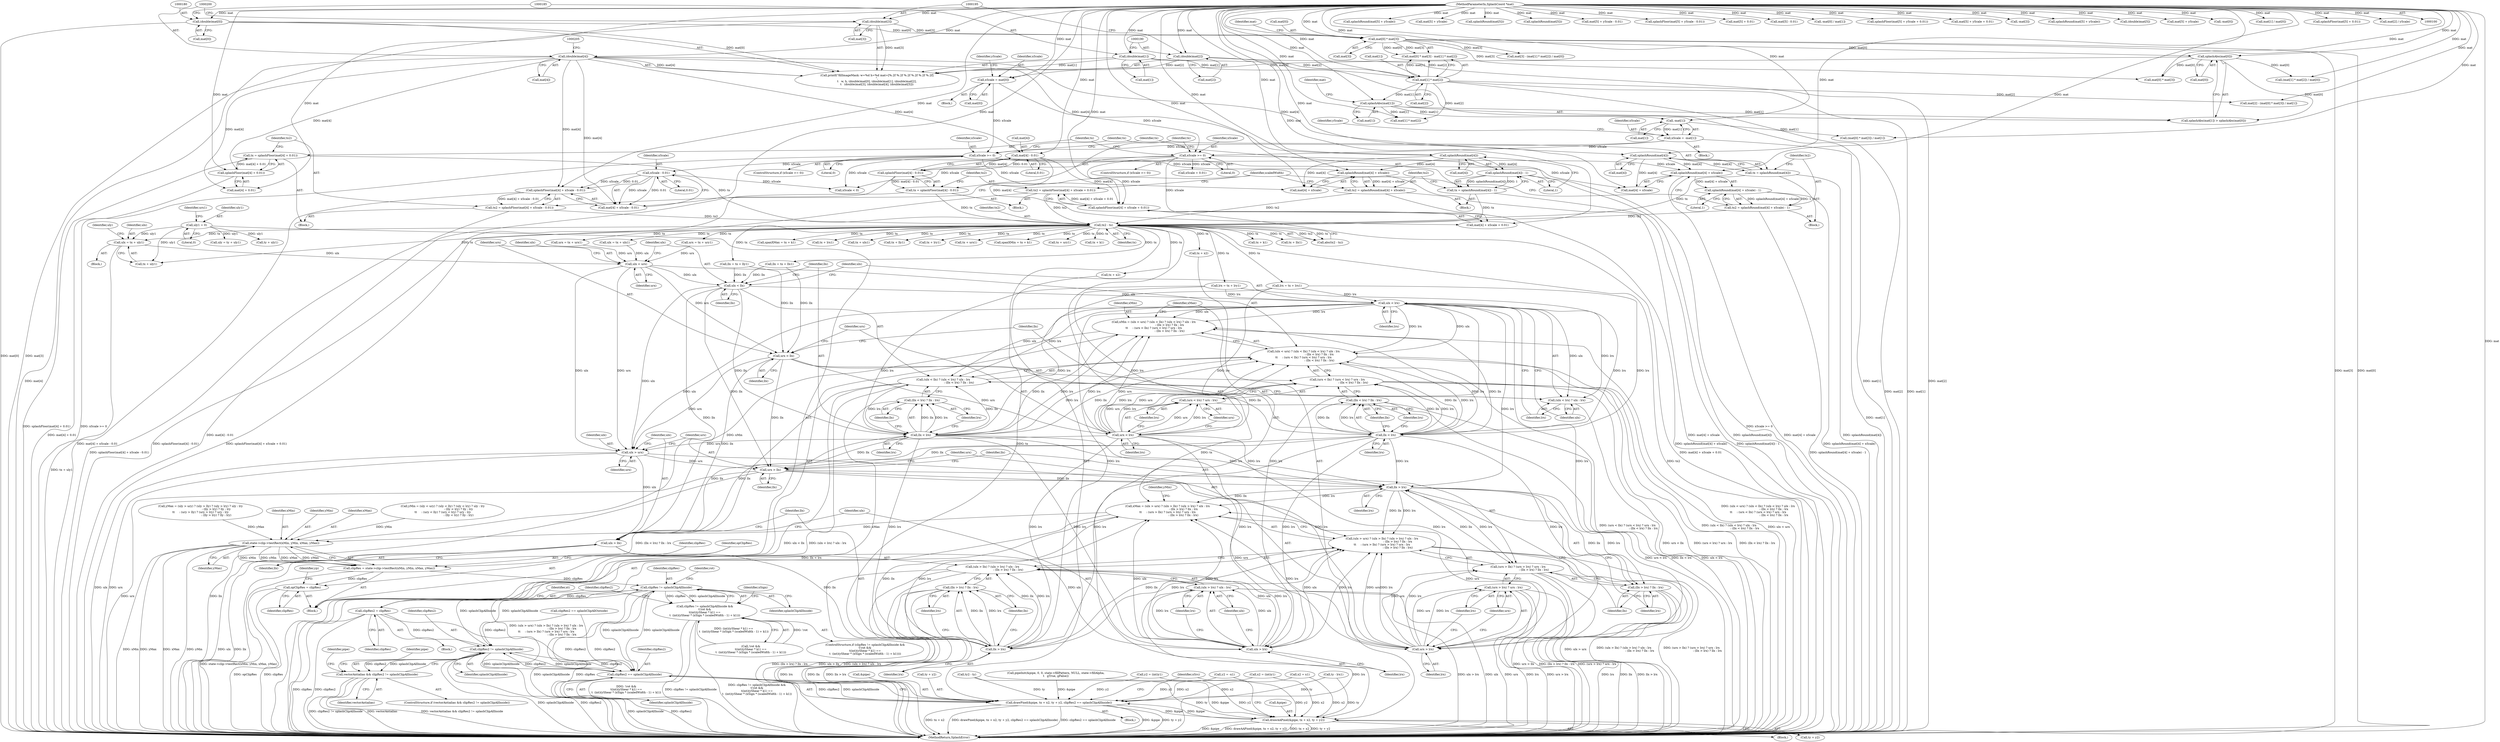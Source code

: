 digraph "0_poppler_9cf2325fb22f812b31858e519411f57747d39bd8_1@integer" {
"1000626" [label="(Call,ulx = tx + uly1)"];
"1000427" [label="(Call,tx2 - tx)"];
"1000393" [label="(Call,tx2 = splashFloor(mat[4] + xScale + 0.01))"];
"1000395" [label="(Call,splashFloor(mat[4] + xScale + 0.01))"];
"1000388" [label="(Call,mat[4] - 0.01)"];
"1000199" [label="(Call,(double)mat[4])"];
"1000105" [label="(MethodParameterIn,SplashCoord *mat)"];
"1000381" [label="(Call,xScale >= 0)"];
"1000298" [label="(Call,xScale = mat[0])"];
"1000248" [label="(Call,splashAbs(mat[0]))"];
"1000223" [label="(Call,mat[0] * mat[3])"];
"1000179" [label="(Call,(double)mat[0])"];
"1000194" [label="(Call,(double)mat[3])"];
"1000255" [label="(Call,xScale = -mat[1])"];
"1000257" [label="(Call,-mat[1])"];
"1000244" [label="(Call,splashAbs(mat[1]))"];
"1000230" [label="(Call,mat[1] * mat[2])"];
"1000184" [label="(Call,(double)mat[1])"];
"1000189" [label="(Call,(double)mat[2])"];
"1000350" [label="(Call,tx2 = splashRound(mat[4] + xScale) - 1)"];
"1000352" [label="(Call,splashRound(mat[4] + xScale) - 1)"];
"1000353" [label="(Call,splashRound(mat[4] + xScale))"];
"1000346" [label="(Call,splashRound(mat[4]))"];
"1000340" [label="(Call,xScale >= 0)"];
"1000413" [label="(Call,tx2 = splashFloor(mat[4] + xScale - 0.01))"];
"1000415" [label="(Call,splashFloor(mat[4] + xScale - 0.01))"];
"1000420" [label="(Call,xScale - 0.01)"];
"1000370" [label="(Call,tx2 = splashRound(mat[4] + xScale))"];
"1000372" [label="(Call,splashRound(mat[4] + xScale))"];
"1000365" [label="(Call,splashRound(mat[4]))"];
"1000405" [label="(Call,tx = splashFloor(mat[4] + 0.01))"];
"1000407" [label="(Call,splashFloor(mat[4] + 0.01))"];
"1000385" [label="(Call,tx = splashFloor(mat[4] - 0.01))"];
"1000387" [label="(Call,splashFloor(mat[4] - 0.01))"];
"1000344" [label="(Call,tx = splashRound(mat[4]))"];
"1000362" [label="(Call,tx = splashRound(mat[4]) - 1)"];
"1000364" [label="(Call,splashRound(mat[4]) - 1)"];
"1000554" [label="(Call,uly1 = 0)"];
"1000711" [label="(Call,ulx < urx)"];
"1000715" [label="(Call,ulx < llx)"];
"1000719" [label="(Call,ulx < lrx)"];
"1000708" [label="(Call,xMin = (ulx < urx) ? (ulx < llx) ? (ulx < lrx) ? ulx : lrx\n                                   : (llx < lrx) ? llx : lrx\n\t\t     : (urx < llx) ? (urx < lrx) ? urx : lrx\n                                   : (llx < lrx) ? llx : lrx)"];
"1000862" [label="(Call,state->clip->testRect(xMin, yMin, xMax, yMax))"];
"1000860" [label="(Call,clipRes = state->clip->testRect(xMin, yMin, xMax, yMax))"];
"1000867" [label="(Call,opClipRes = clipRes)"];
"1000994" [label="(Call,clipRes != splashClipAllInside)"];
"1000993" [label="(Call,clipRes != splashClipAllInside &&\n\t!rot &&\n\t(int)(yShear * k1) ==\n\t  (int)(yShear * (xSign * (scaledWidth - 1) + k1)))"];
"1001076" [label="(Call,clipRes2 = clipRes)"];
"1001239" [label="(Call,clipRes2 != splashClipAllInside)"];
"1001237" [label="(Call,vectorAntialias && clipRes2 != splashClipAllInside)"];
"1001263" [label="(Call,clipRes2 == splashClipAllInside)"];
"1001254" [label="(Call,drawPixel(&pipe, tx + x2, ty + y2, clipRes2 == splashClipAllInside))"];
"1001243" [label="(Call,drawAAPixel(&pipe, tx + x2, ty + y2))"];
"1000710" [label="(Call,(ulx < urx) ? (ulx < llx) ? (ulx < lrx) ? ulx : lrx\n                                   : (llx < lrx) ? llx : lrx\n\t\t     : (urx < llx) ? (urx < lrx) ? urx : lrx\n                                   : (llx < lrx) ? llx : lrx)"];
"1000714" [label="(Call,(ulx < llx) ? (ulx < lrx) ? ulx : lrx\n                                   : (llx < lrx) ? llx : lrx)"];
"1000718" [label="(Call,(ulx < lrx) ? ulx : lrx)"];
"1000749" [label="(Call,ulx > urx)"];
"1000753" [label="(Call,ulx > llx)"];
"1000757" [label="(Call,ulx > lrx)"];
"1000746" [label="(Call,xMax = (ulx > urx) ? (ulx > llx) ? (ulx > lrx) ? ulx : lrx\n                                   : (llx > lrx) ? llx : lrx\n\t\t     : (urx > llx) ? (urx > lrx) ? urx : lrx\n                                   : (llx > lrx) ? llx : lrx)"];
"1000748" [label="(Call,(ulx > urx) ? (ulx > llx) ? (ulx > lrx) ? ulx : lrx\n                                   : (llx > lrx) ? llx : lrx\n\t\t     : (urx > llx) ? (urx > lrx) ? urx : lrx\n                                   : (llx > lrx) ? llx : lrx)"];
"1000752" [label="(Call,(ulx > llx) ? (ulx > lrx) ? ulx : lrx\n                                   : (llx > lrx) ? llx : lrx)"];
"1000756" [label="(Call,(ulx > lrx) ? ulx : lrx)"];
"1000763" [label="(Call,llx > lrx)"];
"1000762" [label="(Call,(llx > lrx) ? llx : lrx)"];
"1000769" [label="(Call,urx > llx)"];
"1000773" [label="(Call,urx > lrx)"];
"1000768" [label="(Call,(urx > llx) ? (urx > lrx) ? urx : lrx\n                                   : (llx > lrx) ? llx : lrx)"];
"1000772" [label="(Call,(urx > lrx) ? urx : lrx)"];
"1000779" [label="(Call,llx > lrx)"];
"1000778" [label="(Call,(llx > lrx) ? llx : lrx)"];
"1000725" [label="(Call,llx < lrx)"];
"1000724" [label="(Call,(llx < lrx) ? llx : lrx)"];
"1000731" [label="(Call,urx < llx)"];
"1000735" [label="(Call,urx < lrx)"];
"1000730" [label="(Call,(urx < llx) ? (urx < lrx) ? urx : lrx\n                                   : (llx < lrx) ? llx : lrx)"];
"1000734" [label="(Call,(urx < lrx) ? urx : lrx)"];
"1000741" [label="(Call,llx < lrx)"];
"1000740" [label="(Call,(llx < lrx) ? llx : lrx)"];
"1000714" [label="(Call,(ulx < llx) ? (ulx < lrx) ? ulx : lrx\n                                   : (llx < lrx) ? llx : lrx)"];
"1000385" [label="(Call,tx = splashFloor(mat[4] - 0.01))"];
"1000467" [label="(Call,splashRound(mat[5] + yScale))"];
"1000711" [label="(Call,ulx < urx)"];
"1000717" [label="(Identifier,llx)"];
"1000243" [label="(Call,splashAbs(mat[1]) > splashAbs(mat[0]))"];
"1000784" [label="(Call,yMin = (uly < ury) ? (uly < lly) ? (uly < lry) ? uly : lry\n                                   : (lly < lry) ? lly : lry\n\t\t     : (ury < lly) ? (ury < lry) ? ury : lry\n                                   : (lly < lry) ? lly : lry)"];
"1000862" [label="(Call,state->clip->testRect(xMin, yMin, xMax, yMax))"];
"1000646" [label="(Call,llx = tx + lly1)"];
"1000258" [label="(Call,mat[1])"];
"1001256" [label="(Identifier,pipe)"];
"1000741" [label="(Call,llx < lrx)"];
"1000362" [label="(Call,tx = splashRound(mat[4]) - 1)"];
"1000186" [label="(Call,mat[1])"];
"1000257" [label="(Call,-mat[1])"];
"1000232" [label="(Identifier,mat)"];
"1000866" [label="(Identifier,yMax)"];
"1000422" [label="(Literal,0.01)"];
"1000522" [label="(Call,ty2 - ty)"];
"1000386" [label="(Identifier,tx)"];
"1000381" [label="(Call,xScale >= 0)"];
"1000373" [label="(Call,mat[4] + xScale)"];
"1000380" [label="(ControlStructure,if (xScale >= 0))"];
"1001267" [label="(Identifier,xSrc)"];
"1001144" [label="(Call,x2 = (int)y1)"];
"1001240" [label="(Identifier,clipRes2)"];
"1000729" [label="(Identifier,lrx)"];
"1000688" [label="(Call,llx = tx + llx1)"];
"1000636" [label="(Call,urx = tx + ury1)"];
"1000468" [label="(Call,mat[5] + yScale)"];
"1001025" [label="(Call,tx + k1)"];
"1000747" [label="(Identifier,xMax)"];
"1000346" [label="(Call,splashRound(mat[4]))"];
"1000861" [label="(Identifier,clipRes)"];
"1001069" [label="(Call,clipRes2 == splashClipAllOutside)"];
"1000460" [label="(Call,splashRound(mat[5]))"];
"1000441" [label="(Call,splashRound(mat[5]))"];
"1000404" [label="(Block,)"];
"1000511" [label="(Call,mat[5] + yScale - 0.01)"];
"1000726" [label="(Identifier,llx)"];
"1000724" [label="(Call,(llx < lrx) ? llx : lrx)"];
"1000678" [label="(Call,urx = tx + urx1)"];
"1000344" [label="(Call,tx = splashRound(mat[4]))"];
"1000690" [label="(Call,tx + llx1)"];
"1000732" [label="(Identifier,urx)"];
"1000304" [label="(Identifier,yScale)"];
"1000753" [label="(Call,ulx > llx)"];
"1000867" [label="(Call,opClipRes = clipRes)"];
"1001078" [label="(Identifier,clipRes)"];
"1000780" [label="(Identifier,llx)"];
"1000992" [label="(ControlStructure,if (clipRes != splashClipAllInside &&\n\t!rot &&\n\t(int)(yShear * k1) ==\n\t  (int)(yShear * (xSign * (scaledWidth - 1) + k1))))"];
"1000822" [label="(Call,yMax = (uly > ury) ? (uly > lly) ? (uly > lry) ? uly : lry\n                                   : (lly > lry) ? lly : lry\n\t\t     : (ury > lly) ? (ury > lry) ? ury : lry\n                                   : (lly > lry) ? lly : lry)"];
"1000426" [label="(Call,abs(tx2 - tx))"];
"1000762" [label="(Call,(llx > lrx) ? llx : lrx)"];
"1000179" [label="(Call,(double)mat[0])"];
"1000510" [label="(Call,splashFloor(mat[5] + yScale - 0.01))"];
"1000234" [label="(Call,mat[2])"];
"1000395" [label="(Call,splashFloor(mat[4] + xScale + 0.01))"];
"1000709" [label="(Identifier,xMin)"];
"1000675" [label="(Call,ty + uly1)"];
"1000352" [label="(Call,splashRound(mat[4] + xScale) - 1)"];
"1000227" [label="(Call,mat[3])"];
"1001245" [label="(Identifier,pipe)"];
"1001239" [label="(Call,clipRes2 != splashClipAllInside)"];
"1000772" [label="(Call,(urx > lrx) ? urx : lrx)"];
"1001037" [label="(Call,spanXMax = tx + k1)"];
"1001237" [label="(Call,vectorAntialias && clipRes2 != splashClipAllInside)"];
"1000755" [label="(Identifier,llx)"];
"1000734" [label="(Call,(urx < lrx) ? urx : lrx)"];
"1000503" [label="(Call,mat[5] + 0.01)"];
"1000758" [label="(Identifier,ulx)"];
"1000766" [label="(Identifier,llx)"];
"1000738" [label="(Identifier,urx)"];
"1001246" [label="(Call,tx + x2)"];
"1000700" [label="(Call,tx + lrx1)"];
"1000297" [label="(Block,)"];
"1000256" [label="(Identifier,xScale)"];
"1001243" [label="(Call,drawAAPixel(&pipe, tx + x2, ty + y2))"];
"1000371" [label="(Identifier,tx2)"];
"1000783" [label="(Identifier,lrx)"];
"1000483" [label="(Call,mat[5] - 0.01)"];
"1001020" [label="(Identifier,xSign)"];
"1001265" [label="(Identifier,splashClipAllInside)"];
"1000752" [label="(Call,(ulx > llx) ? (ulx > lrx) ? ulx : lrx\n                                   : (llx > lrx) ? llx : lrx)"];
"1000248" [label="(Call,splashAbs(mat[0]))"];
"1000769" [label="(Call,urx > llx)"];
"1001242" [label="(Block,)"];
"1000414" [label="(Identifier,tx2)"];
"1000760" [label="(Identifier,ulx)"];
"1000189" [label="(Call,(double)mat[2])"];
"1000340" [label="(Call,xScale >= 0)"];
"1000712" [label="(Identifier,ulx)"];
"1000719" [label="(Call,ulx < lrx)"];
"1001080" [label="(Identifier,xt)"];
"1000626" [label="(Call,ulx = tx + uly1)"];
"1000406" [label="(Identifier,tx)"];
"1001244" [label="(Call,&pipe)"];
"1000740" [label="(Call,(llx < lrx) ? llx : lrx)"];
"1000309" [label="(Call,(mat[1] * mat[2]) / mat[0])"];
"1000765" [label="(Identifier,lrx)"];
"1000245" [label="(Call,mat[1])"];
"1001241" [label="(Identifier,splashClipAllInside)"];
"1000341" [label="(Identifier,xScale)"];
"1001076" [label="(Call,clipRes2 = clipRes)"];
"1001155" [label="(Call,x2 = x1)"];
"1001263" [label="(Call,clipRes2 == splashClipAllInside)"];
"1000725" [label="(Call,llx < lrx)"];
"1000407" [label="(Call,splashFloor(mat[4] + 0.01))"];
"1000428" [label="(Identifier,tx2)"];
"1000869" [label="(Identifier,clipRes)"];
"1000244" [label="(Call,splashAbs(mat[1]))"];
"1000400" [label="(Call,xScale + 0.01)"];
"1000863" [label="(Identifier,xMin)"];
"1000383" [label="(Literal,0)"];
"1001236" [label="(ControlStructure,if (vectorAntialias && clipRes2 != splashClipAllInside))"];
"1000365" [label="(Call,splashRound(mat[4]))"];
"1000263" [label="(Call,mat[2] - (mat[0] * mat[3]) / mat[1])"];
"1000288" [label="(Call,-mat[0] / mat[1])"];
"1000343" [label="(Block,)"];
"1000231" [label="(Call,mat[1])"];
"1000361" [label="(Block,)"];
"1000994" [label="(Call,clipRes != splashClipAllInside)"];
"1001279" [label="(MethodReturn,SplashError)"];
"1000558" [label="(Identifier,urx1)"];
"1000731" [label="(Call,urx < llx)"];
"1000748" [label="(Call,(ulx > urx) ? (ulx > llx) ? (ulx > lrx) ? ulx : lrx\n                                   : (llx > lrx) ? llx : lrx\n\t\t     : (urx > llx) ? (urx > lrx) ? urx : lrx\n                                   : (llx > lrx) ? llx : lrx)"];
"1000778" [label="(Call,(llx > lrx) ? llx : lrx)"];
"1000405" [label="(Call,tx = splashFloor(mat[4] + 0.01))"];
"1000670" [label="(Call,tx + ulx1)"];
"1000728" [label="(Identifier,llx)"];
"1000310" [label="(Call,mat[1] * mat[2])"];
"1000351" [label="(Identifier,tx2)"];
"1000785" [label="(Identifier,yMin)"];
"1000648" [label="(Call,tx + lly1)"];
"1000658" [label="(Call,tx + lry1)"];
"1000387" [label="(Call,splashFloor(mat[4] - 0.01))"];
"1000175" [label="(Call,printf(\"fillImageMask: w=%d h=%d mat=[%.2f %.2f %.2f %.2f %.2f %.2f]\n\",\n\t   w, h, (double)mat[0], (double)mat[1], (double)mat[2],\n\t   (double)mat[3], (double)mat[4], (double)mat[5]))"];
"1000370" [label="(Call,tx2 = splashRound(mat[4] + xScale))"];
"1000250" [label="(Identifier,mat)"];
"1000224" [label="(Call,mat[0])"];
"1000721" [label="(Identifier,lrx)"];
"1000779" [label="(Call,llx > lrx)"];
"1000490" [label="(Call,splashFloor(mat[5] + yScale + 0.01))"];
"1000427" [label="(Call,tx2 - tx)"];
"1001257" [label="(Call,tx + x2)"];
"1000491" [label="(Call,mat[5] + yScale + 0.01)"];
"1000345" [label="(Identifier,tx)"];
"1000710" [label="(Call,(ulx < urx) ? (ulx < llx) ? (ulx < lrx) ? ulx : lrx\n                                   : (llx < lrx) ? llx : lrx\n\t\t     : (urx < llx) ? (urx < lrx) ? urx : lrx\n                                   : (llx < lrx) ? llx : lrx)"];
"1000281" [label="(Call,-mat[3])"];
"1000749" [label="(Call,ulx > urx)"];
"1000763" [label="(Call,llx > lrx)"];
"1000730" [label="(Call,(urx < llx) ? (urx < lrx) ? urx : lrx\n                                   : (llx < lrx) ? llx : lrx)"];
"1000771" [label="(Identifier,llx)"];
"1000737" [label="(Identifier,lrx)"];
"1000366" [label="(Call,mat[4])"];
"1000767" [label="(Identifier,lrx)"];
"1000372" [label="(Call,splashRound(mat[4] + xScale))"];
"1000448" [label="(Call,splashRound(mat[5] + yScale))"];
"1000249" [label="(Call,mat[0])"];
"1000222" [label="(Call,mat[0] * mat[3] - mat[1] * mat[2])"];
"1000781" [label="(Identifier,lrx)"];
"1000777" [label="(Identifier,lrx)"];
"1000761" [label="(Identifier,lrx)"];
"1000204" [label="(Call,(double)mat[5])"];
"1000529" [label="(Call,xScale < 0)"];
"1000733" [label="(Identifier,llx)"];
"1000305" [label="(Call,mat[3] - (mat[1] * mat[2]) / mat[0])"];
"1000742" [label="(Identifier,llx)"];
"1000359" [label="(Literal,1)"];
"1000995" [label="(Identifier,clipRes)"];
"1000449" [label="(Call,mat[5] + yScale)"];
"1000722" [label="(Identifier,ulx)"];
"1000289" [label="(Call,-mat[0])"];
"1001254" [label="(Call,drawPixel(&pipe, tx + x2, ty + y2, clipRes2 == splashClipAllInside))"];
"1000354" [label="(Call,mat[4] + xScale)"];
"1001075" [label="(Block,)"];
"1000393" [label="(Call,tx2 = splashFloor(mat[4] + xScale + 0.01))"];
"1000656" [label="(Call,lrx = tx + lry1)"];
"1000230" [label="(Call,mat[1] * mat[2])"];
"1000299" [label="(Identifier,xScale)"];
"1000300" [label="(Call,mat[0])"];
"1001253" [label="(Block,)"];
"1000744" [label="(Identifier,llx)"];
"1000860" [label="(Call,clipRes = state->clip->testRect(xMin, yMin, xMax, yMax))"];
"1000554" [label="(Call,uly1 = 0)"];
"1000107" [label="(Block,)"];
"1000996" [label="(Identifier,splashClipAllInside)"];
"1001249" [label="(Call,ty + y2)"];
"1001264" [label="(Identifier,clipRes2)"];
"1000421" [label="(Identifier,xScale)"];
"1000776" [label="(Identifier,urx)"];
"1001238" [label="(Identifier,vectorAntialias)"];
"1000999" [label="(Identifier,rot)"];
"1000864" [label="(Identifier,yMin)"];
"1000713" [label="(Identifier,urx)"];
"1000347" [label="(Call,mat[4])"];
"1000329" [label="(Call,mat[1] / mat[0])"];
"1001077" [label="(Identifier,clipRes2)"];
"1000993" [label="(Call,clipRes != splashClipAllInside &&\n\t!rot &&\n\t(int)(yShear * k1) ==\n\t  (int)(yShear * (xSign * (scaledWidth - 1) + k1)))"];
"1000757" [label="(Call,ulx > lrx)"];
"1000268" [label="(Call,mat[0] * mat[3])"];
"1001260" [label="(Call,ty + y2)"];
"1000408" [label="(Call,mat[4] + 0.01)"];
"1000715" [label="(Call,ulx < llx)"];
"1000420" [label="(Call,xScale - 0.01)"];
"1000768" [label="(Call,(urx > llx) ? (urx > lrx) ? urx : lrx\n                                   : (llx > lrx) ? llx : lrx)"];
"1000745" [label="(Identifier,lrx)"];
"1000105" [label="(MethodParameterIn,SplashCoord *mat)"];
"1000997" [label="(Call,!rot &&\n\t(int)(yShear * k1) ==\n\t  (int)(yShear * (xSign * (scaledWidth - 1) + k1)))"];
"1000394" [label="(Identifier,tx2)"];
"1000708" [label="(Call,xMin = (ulx < urx) ? (ulx < llx) ? (ulx < lrx) ? ulx : lrx\n                                   : (llx < lrx) ? llx : lrx\n\t\t     : (urx < llx) ? (urx < lrx) ? urx : lrx\n                                   : (llx < lrx) ? llx : lrx)"];
"1000663" [label="(Call,ty - lrx1)"];
"1000774" [label="(Identifier,urx)"];
"1000262" [label="(Identifier,yScale)"];
"1000389" [label="(Call,mat[4])"];
"1000865" [label="(Identifier,xMax)"];
"1000384" [label="(Block,)"];
"1000680" [label="(Call,tx + urx1)"];
"1000342" [label="(Literal,0)"];
"1000392" [label="(Literal,0.01)"];
"1000756" [label="(Call,(ulx > lrx) ? ulx : lrx)"];
"1000364" [label="(Call,splashRound(mat[4]) - 1)"];
"1000254" [label="(Block,)"];
"1000369" [label="(Literal,1)"];
"1000759" [label="(Identifier,lrx)"];
"1000388" [label="(Call,mat[4] - 0.01)"];
"1000382" [label="(Identifier,xScale)"];
"1000413" [label="(Call,tx2 = splashFloor(mat[4] + xScale - 0.01))"];
"1000196" [label="(Call,mat[3])"];
"1000750" [label="(Identifier,ulx)"];
"1000739" [label="(Identifier,lrx)"];
"1000267" [label="(Call,(mat[0] * mat[3]) / mat[1])"];
"1000718" [label="(Call,(ulx < lrx) ? ulx : lrx)"];
"1001255" [label="(Call,&pipe)"];
"1000191" [label="(Call,mat[2])"];
"1000424" [label="(Identifier,scaledWidth)"];
"1000555" [label="(Identifier,uly1)"];
"1000223" [label="(Call,mat[0] * mat[3])"];
"1000627" [label="(Identifier,ulx)"];
"1000194" [label="(Call,(double)mat[3])"];
"1000416" [label="(Call,mat[4] + xScale - 0.01)"];
"1000628" [label="(Call,tx + uly1)"];
"1000868" [label="(Identifier,opClipRes)"];
"1000727" [label="(Identifier,lrx)"];
"1000775" [label="(Identifier,lrx)"];
"1000502" [label="(Call,splashFloor(mat[5] + 0.01))"];
"1000698" [label="(Call,lrx = tx + lrx1)"];
"1000871" [label="(Identifier,yp)"];
"1000184" [label="(Call,(double)mat[1])"];
"1000353" [label="(Call,splashRound(mat[4] + xScale))"];
"1001158" [label="(Call,y2 = (int)y1)"];
"1000751" [label="(Identifier,urx)"];
"1000716" [label="(Identifier,ulx)"];
"1000735" [label="(Call,urx < lrx)"];
"1000754" [label="(Identifier,ulx)"];
"1000743" [label="(Identifier,lrx)"];
"1000298" [label="(Call,xScale = mat[0])"];
"1001023" [label="(Call,spanXMin = tx + k1)"];
"1000396" [label="(Call,mat[4] + xScale + 0.01)"];
"1000638" [label="(Call,tx + ury1)"];
"1000632" [label="(Identifier,uly)"];
"1001039" [label="(Call,tx + k1)"];
"1000556" [label="(Literal,0)"];
"1000764" [label="(Identifier,llx)"];
"1000782" [label="(Identifier,llx)"];
"1000255" [label="(Call,xScale = -mat[1])"];
"1000429" [label="(Identifier,tx)"];
"1000322" [label="(Call,mat[2] / yScale)"];
"1000723" [label="(Identifier,lrx)"];
"1000350" [label="(Call,tx2 = splashRound(mat[4] + xScale) - 1)"];
"1000201" [label="(Call,mat[4])"];
"1000625" [label="(Block,)"];
"1000746" [label="(Call,xMax = (ulx > urx) ? (ulx > llx) ? (ulx > lrx) ? ulx : lrx\n                                   : (llx > lrx) ? llx : lrx\n\t\t     : (urx > llx) ? (urx > lrx) ? urx : lrx\n                                   : (llx > lrx) ? llx : lrx)"];
"1000673" [label="(Call,uly = ty + uly1)"];
"1000339" [label="(ControlStructure,if (xScale >= 0))"];
"1000668" [label="(Call,ulx = tx + ulx1)"];
"1000415" [label="(Call,splashFloor(mat[4] + xScale - 0.01))"];
"1000736" [label="(Identifier,urx)"];
"1001149" [label="(Call,y2 = -x1)"];
"1000199" [label="(Call,(double)mat[4])"];
"1000363" [label="(Identifier,tx)"];
"1000770" [label="(Identifier,urx)"];
"1000899" [label="(Call,pipeInit(&pipe, 0, 0, state->fillPattern, NULL, state->fillAlpha,\n\t   gTrue, gFalse))"];
"1000773" [label="(Call,urx > lrx)"];
"1000181" [label="(Call,mat[0])"];
"1000720" [label="(Identifier,ulx)"];
"1000626" -> "1000625"  [label="AST: "];
"1000626" -> "1000628"  [label="CFG: "];
"1000627" -> "1000626"  [label="AST: "];
"1000628" -> "1000626"  [label="AST: "];
"1000632" -> "1000626"  [label="CFG: "];
"1000626" -> "1001279"  [label="DDG: tx + uly1"];
"1000427" -> "1000626"  [label="DDG: tx"];
"1000554" -> "1000626"  [label="DDG: uly1"];
"1000626" -> "1000711"  [label="DDG: ulx"];
"1000427" -> "1000426"  [label="AST: "];
"1000427" -> "1000429"  [label="CFG: "];
"1000428" -> "1000427"  [label="AST: "];
"1000429" -> "1000427"  [label="AST: "];
"1000426" -> "1000427"  [label="CFG: "];
"1000427" -> "1001279"  [label="DDG: tx2"];
"1000427" -> "1000426"  [label="DDG: tx2"];
"1000427" -> "1000426"  [label="DDG: tx"];
"1000393" -> "1000427"  [label="DDG: tx2"];
"1000350" -> "1000427"  [label="DDG: tx2"];
"1000413" -> "1000427"  [label="DDG: tx2"];
"1000370" -> "1000427"  [label="DDG: tx2"];
"1000405" -> "1000427"  [label="DDG: tx"];
"1000385" -> "1000427"  [label="DDG: tx"];
"1000344" -> "1000427"  [label="DDG: tx"];
"1000362" -> "1000427"  [label="DDG: tx"];
"1000427" -> "1000628"  [label="DDG: tx"];
"1000427" -> "1000636"  [label="DDG: tx"];
"1000427" -> "1000638"  [label="DDG: tx"];
"1000427" -> "1000646"  [label="DDG: tx"];
"1000427" -> "1000648"  [label="DDG: tx"];
"1000427" -> "1000656"  [label="DDG: tx"];
"1000427" -> "1000658"  [label="DDG: tx"];
"1000427" -> "1000668"  [label="DDG: tx"];
"1000427" -> "1000670"  [label="DDG: tx"];
"1000427" -> "1000678"  [label="DDG: tx"];
"1000427" -> "1000680"  [label="DDG: tx"];
"1000427" -> "1000688"  [label="DDG: tx"];
"1000427" -> "1000690"  [label="DDG: tx"];
"1000427" -> "1000698"  [label="DDG: tx"];
"1000427" -> "1000700"  [label="DDG: tx"];
"1000427" -> "1001023"  [label="DDG: tx"];
"1000427" -> "1001025"  [label="DDG: tx"];
"1000427" -> "1001037"  [label="DDG: tx"];
"1000427" -> "1001039"  [label="DDG: tx"];
"1000427" -> "1001243"  [label="DDG: tx"];
"1000427" -> "1001246"  [label="DDG: tx"];
"1000427" -> "1001254"  [label="DDG: tx"];
"1000427" -> "1001257"  [label="DDG: tx"];
"1000393" -> "1000384"  [label="AST: "];
"1000393" -> "1000395"  [label="CFG: "];
"1000394" -> "1000393"  [label="AST: "];
"1000395" -> "1000393"  [label="AST: "];
"1000424" -> "1000393"  [label="CFG: "];
"1000393" -> "1001279"  [label="DDG: splashFloor(mat[4] + xScale + 0.01)"];
"1000395" -> "1000393"  [label="DDG: mat[4] + xScale + 0.01"];
"1000395" -> "1000396"  [label="CFG: "];
"1000396" -> "1000395"  [label="AST: "];
"1000395" -> "1001279"  [label="DDG: mat[4] + xScale + 0.01"];
"1000388" -> "1000395"  [label="DDG: mat[4]"];
"1000105" -> "1000395"  [label="DDG: mat"];
"1000381" -> "1000395"  [label="DDG: xScale"];
"1000388" -> "1000387"  [label="AST: "];
"1000388" -> "1000392"  [label="CFG: "];
"1000389" -> "1000388"  [label="AST: "];
"1000392" -> "1000388"  [label="AST: "];
"1000387" -> "1000388"  [label="CFG: "];
"1000388" -> "1000387"  [label="DDG: mat[4]"];
"1000388" -> "1000387"  [label="DDG: 0.01"];
"1000199" -> "1000388"  [label="DDG: mat[4]"];
"1000105" -> "1000388"  [label="DDG: mat"];
"1000388" -> "1000396"  [label="DDG: mat[4]"];
"1000199" -> "1000175"  [label="AST: "];
"1000199" -> "1000201"  [label="CFG: "];
"1000200" -> "1000199"  [label="AST: "];
"1000201" -> "1000199"  [label="AST: "];
"1000205" -> "1000199"  [label="CFG: "];
"1000199" -> "1001279"  [label="DDG: mat[4]"];
"1000199" -> "1000175"  [label="DDG: mat[4]"];
"1000105" -> "1000199"  [label="DDG: mat"];
"1000199" -> "1000346"  [label="DDG: mat[4]"];
"1000199" -> "1000365"  [label="DDG: mat[4]"];
"1000199" -> "1000407"  [label="DDG: mat[4]"];
"1000199" -> "1000408"  [label="DDG: mat[4]"];
"1000199" -> "1000415"  [label="DDG: mat[4]"];
"1000199" -> "1000416"  [label="DDG: mat[4]"];
"1000105" -> "1000100"  [label="AST: "];
"1000105" -> "1001279"  [label="DDG: mat"];
"1000105" -> "1000179"  [label="DDG: mat"];
"1000105" -> "1000184"  [label="DDG: mat"];
"1000105" -> "1000189"  [label="DDG: mat"];
"1000105" -> "1000194"  [label="DDG: mat"];
"1000105" -> "1000204"  [label="DDG: mat"];
"1000105" -> "1000223"  [label="DDG: mat"];
"1000105" -> "1000230"  [label="DDG: mat"];
"1000105" -> "1000244"  [label="DDG: mat"];
"1000105" -> "1000248"  [label="DDG: mat"];
"1000105" -> "1000257"  [label="DDG: mat"];
"1000105" -> "1000263"  [label="DDG: mat"];
"1000105" -> "1000268"  [label="DDG: mat"];
"1000105" -> "1000267"  [label="DDG: mat"];
"1000105" -> "1000281"  [label="DDG: mat"];
"1000105" -> "1000289"  [label="DDG: mat"];
"1000105" -> "1000288"  [label="DDG: mat"];
"1000105" -> "1000298"  [label="DDG: mat"];
"1000105" -> "1000305"  [label="DDG: mat"];
"1000105" -> "1000310"  [label="DDG: mat"];
"1000105" -> "1000309"  [label="DDG: mat"];
"1000105" -> "1000322"  [label="DDG: mat"];
"1000105" -> "1000329"  [label="DDG: mat"];
"1000105" -> "1000346"  [label="DDG: mat"];
"1000105" -> "1000353"  [label="DDG: mat"];
"1000105" -> "1000354"  [label="DDG: mat"];
"1000105" -> "1000365"  [label="DDG: mat"];
"1000105" -> "1000372"  [label="DDG: mat"];
"1000105" -> "1000373"  [label="DDG: mat"];
"1000105" -> "1000396"  [label="DDG: mat"];
"1000105" -> "1000407"  [label="DDG: mat"];
"1000105" -> "1000408"  [label="DDG: mat"];
"1000105" -> "1000415"  [label="DDG: mat"];
"1000105" -> "1000416"  [label="DDG: mat"];
"1000105" -> "1000441"  [label="DDG: mat"];
"1000105" -> "1000448"  [label="DDG: mat"];
"1000105" -> "1000449"  [label="DDG: mat"];
"1000105" -> "1000460"  [label="DDG: mat"];
"1000105" -> "1000467"  [label="DDG: mat"];
"1000105" -> "1000468"  [label="DDG: mat"];
"1000105" -> "1000483"  [label="DDG: mat"];
"1000105" -> "1000490"  [label="DDG: mat"];
"1000105" -> "1000491"  [label="DDG: mat"];
"1000105" -> "1000502"  [label="DDG: mat"];
"1000105" -> "1000503"  [label="DDG: mat"];
"1000105" -> "1000510"  [label="DDG: mat"];
"1000105" -> "1000511"  [label="DDG: mat"];
"1000381" -> "1000380"  [label="AST: "];
"1000381" -> "1000383"  [label="CFG: "];
"1000382" -> "1000381"  [label="AST: "];
"1000383" -> "1000381"  [label="AST: "];
"1000386" -> "1000381"  [label="CFG: "];
"1000406" -> "1000381"  [label="CFG: "];
"1000381" -> "1001279"  [label="DDG: xScale >= 0"];
"1000298" -> "1000381"  [label="DDG: xScale"];
"1000255" -> "1000381"  [label="DDG: xScale"];
"1000381" -> "1000396"  [label="DDG: xScale"];
"1000381" -> "1000400"  [label="DDG: xScale"];
"1000381" -> "1000420"  [label="DDG: xScale"];
"1000381" -> "1000529"  [label="DDG: xScale"];
"1000298" -> "1000297"  [label="AST: "];
"1000298" -> "1000300"  [label="CFG: "];
"1000299" -> "1000298"  [label="AST: "];
"1000300" -> "1000298"  [label="AST: "];
"1000304" -> "1000298"  [label="CFG: "];
"1000248" -> "1000298"  [label="DDG: mat[0]"];
"1000298" -> "1000340"  [label="DDG: xScale"];
"1000248" -> "1000243"  [label="AST: "];
"1000248" -> "1000249"  [label="CFG: "];
"1000249" -> "1000248"  [label="AST: "];
"1000243" -> "1000248"  [label="CFG: "];
"1000248" -> "1000243"  [label="DDG: mat[0]"];
"1000223" -> "1000248"  [label="DDG: mat[0]"];
"1000248" -> "1000268"  [label="DDG: mat[0]"];
"1000248" -> "1000309"  [label="DDG: mat[0]"];
"1000223" -> "1000222"  [label="AST: "];
"1000223" -> "1000227"  [label="CFG: "];
"1000224" -> "1000223"  [label="AST: "];
"1000227" -> "1000223"  [label="AST: "];
"1000232" -> "1000223"  [label="CFG: "];
"1000223" -> "1001279"  [label="DDG: mat[3]"];
"1000223" -> "1001279"  [label="DDG: mat[0]"];
"1000223" -> "1000222"  [label="DDG: mat[0]"];
"1000223" -> "1000222"  [label="DDG: mat[3]"];
"1000179" -> "1000223"  [label="DDG: mat[0]"];
"1000194" -> "1000223"  [label="DDG: mat[3]"];
"1000223" -> "1000268"  [label="DDG: mat[3]"];
"1000223" -> "1000305"  [label="DDG: mat[3]"];
"1000179" -> "1000175"  [label="AST: "];
"1000179" -> "1000181"  [label="CFG: "];
"1000180" -> "1000179"  [label="AST: "];
"1000181" -> "1000179"  [label="AST: "];
"1000185" -> "1000179"  [label="CFG: "];
"1000179" -> "1001279"  [label="DDG: mat[0]"];
"1000179" -> "1000175"  [label="DDG: mat[0]"];
"1000194" -> "1000175"  [label="AST: "];
"1000194" -> "1000196"  [label="CFG: "];
"1000195" -> "1000194"  [label="AST: "];
"1000196" -> "1000194"  [label="AST: "];
"1000200" -> "1000194"  [label="CFG: "];
"1000194" -> "1001279"  [label="DDG: mat[3]"];
"1000194" -> "1000175"  [label="DDG: mat[3]"];
"1000255" -> "1000254"  [label="AST: "];
"1000255" -> "1000257"  [label="CFG: "];
"1000256" -> "1000255"  [label="AST: "];
"1000257" -> "1000255"  [label="AST: "];
"1000262" -> "1000255"  [label="CFG: "];
"1000255" -> "1001279"  [label="DDG: -mat[1]"];
"1000257" -> "1000255"  [label="DDG: mat[1]"];
"1000255" -> "1000340"  [label="DDG: xScale"];
"1000257" -> "1000258"  [label="CFG: "];
"1000258" -> "1000257"  [label="AST: "];
"1000244" -> "1000257"  [label="DDG: mat[1]"];
"1000257" -> "1000267"  [label="DDG: mat[1]"];
"1000244" -> "1000243"  [label="AST: "];
"1000244" -> "1000245"  [label="CFG: "];
"1000245" -> "1000244"  [label="AST: "];
"1000250" -> "1000244"  [label="CFG: "];
"1000244" -> "1000243"  [label="DDG: mat[1]"];
"1000230" -> "1000244"  [label="DDG: mat[1]"];
"1000244" -> "1000310"  [label="DDG: mat[1]"];
"1000230" -> "1000222"  [label="AST: "];
"1000230" -> "1000234"  [label="CFG: "];
"1000231" -> "1000230"  [label="AST: "];
"1000234" -> "1000230"  [label="AST: "];
"1000222" -> "1000230"  [label="CFG: "];
"1000230" -> "1001279"  [label="DDG: mat[1]"];
"1000230" -> "1001279"  [label="DDG: mat[2]"];
"1000230" -> "1000222"  [label="DDG: mat[1]"];
"1000230" -> "1000222"  [label="DDG: mat[2]"];
"1000184" -> "1000230"  [label="DDG: mat[1]"];
"1000189" -> "1000230"  [label="DDG: mat[2]"];
"1000230" -> "1000263"  [label="DDG: mat[2]"];
"1000230" -> "1000310"  [label="DDG: mat[2]"];
"1000184" -> "1000175"  [label="AST: "];
"1000184" -> "1000186"  [label="CFG: "];
"1000185" -> "1000184"  [label="AST: "];
"1000186" -> "1000184"  [label="AST: "];
"1000190" -> "1000184"  [label="CFG: "];
"1000184" -> "1001279"  [label="DDG: mat[1]"];
"1000184" -> "1000175"  [label="DDG: mat[1]"];
"1000189" -> "1000175"  [label="AST: "];
"1000189" -> "1000191"  [label="CFG: "];
"1000190" -> "1000189"  [label="AST: "];
"1000191" -> "1000189"  [label="AST: "];
"1000195" -> "1000189"  [label="CFG: "];
"1000189" -> "1001279"  [label="DDG: mat[2]"];
"1000189" -> "1000175"  [label="DDG: mat[2]"];
"1000350" -> "1000343"  [label="AST: "];
"1000350" -> "1000352"  [label="CFG: "];
"1000351" -> "1000350"  [label="AST: "];
"1000352" -> "1000350"  [label="AST: "];
"1000424" -> "1000350"  [label="CFG: "];
"1000350" -> "1001279"  [label="DDG: splashRound(mat[4] + xScale) - 1"];
"1000352" -> "1000350"  [label="DDG: splashRound(mat[4] + xScale)"];
"1000352" -> "1000350"  [label="DDG: 1"];
"1000352" -> "1000359"  [label="CFG: "];
"1000353" -> "1000352"  [label="AST: "];
"1000359" -> "1000352"  [label="AST: "];
"1000352" -> "1001279"  [label="DDG: splashRound(mat[4] + xScale)"];
"1000353" -> "1000352"  [label="DDG: mat[4] + xScale"];
"1000353" -> "1000354"  [label="CFG: "];
"1000354" -> "1000353"  [label="AST: "];
"1000359" -> "1000353"  [label="CFG: "];
"1000353" -> "1001279"  [label="DDG: mat[4] + xScale"];
"1000346" -> "1000353"  [label="DDG: mat[4]"];
"1000340" -> "1000353"  [label="DDG: xScale"];
"1000346" -> "1000344"  [label="AST: "];
"1000346" -> "1000347"  [label="CFG: "];
"1000347" -> "1000346"  [label="AST: "];
"1000344" -> "1000346"  [label="CFG: "];
"1000346" -> "1000344"  [label="DDG: mat[4]"];
"1000346" -> "1000354"  [label="DDG: mat[4]"];
"1000340" -> "1000339"  [label="AST: "];
"1000340" -> "1000342"  [label="CFG: "];
"1000341" -> "1000340"  [label="AST: "];
"1000342" -> "1000340"  [label="AST: "];
"1000345" -> "1000340"  [label="CFG: "];
"1000363" -> "1000340"  [label="CFG: "];
"1000340" -> "1001279"  [label="DDG: xScale >= 0"];
"1000340" -> "1000354"  [label="DDG: xScale"];
"1000340" -> "1000372"  [label="DDG: xScale"];
"1000340" -> "1000373"  [label="DDG: xScale"];
"1000340" -> "1000529"  [label="DDG: xScale"];
"1000413" -> "1000404"  [label="AST: "];
"1000413" -> "1000415"  [label="CFG: "];
"1000414" -> "1000413"  [label="AST: "];
"1000415" -> "1000413"  [label="AST: "];
"1000424" -> "1000413"  [label="CFG: "];
"1000413" -> "1001279"  [label="DDG: splashFloor(mat[4] + xScale - 0.01)"];
"1000415" -> "1000413"  [label="DDG: mat[4] + xScale - 0.01"];
"1000415" -> "1000416"  [label="CFG: "];
"1000416" -> "1000415"  [label="AST: "];
"1000415" -> "1001279"  [label="DDG: mat[4] + xScale - 0.01"];
"1000420" -> "1000415"  [label="DDG: xScale"];
"1000420" -> "1000415"  [label="DDG: 0.01"];
"1000420" -> "1000416"  [label="AST: "];
"1000420" -> "1000422"  [label="CFG: "];
"1000421" -> "1000420"  [label="AST: "];
"1000422" -> "1000420"  [label="AST: "];
"1000416" -> "1000420"  [label="CFG: "];
"1000420" -> "1000416"  [label="DDG: xScale"];
"1000420" -> "1000416"  [label="DDG: 0.01"];
"1000420" -> "1000529"  [label="DDG: xScale"];
"1000370" -> "1000361"  [label="AST: "];
"1000370" -> "1000372"  [label="CFG: "];
"1000371" -> "1000370"  [label="AST: "];
"1000372" -> "1000370"  [label="AST: "];
"1000424" -> "1000370"  [label="CFG: "];
"1000370" -> "1001279"  [label="DDG: splashRound(mat[4] + xScale)"];
"1000372" -> "1000370"  [label="DDG: mat[4] + xScale"];
"1000372" -> "1000373"  [label="CFG: "];
"1000373" -> "1000372"  [label="AST: "];
"1000372" -> "1001279"  [label="DDG: mat[4] + xScale"];
"1000365" -> "1000372"  [label="DDG: mat[4]"];
"1000365" -> "1000364"  [label="AST: "];
"1000365" -> "1000366"  [label="CFG: "];
"1000366" -> "1000365"  [label="AST: "];
"1000369" -> "1000365"  [label="CFG: "];
"1000365" -> "1000364"  [label="DDG: mat[4]"];
"1000365" -> "1000373"  [label="DDG: mat[4]"];
"1000405" -> "1000404"  [label="AST: "];
"1000405" -> "1000407"  [label="CFG: "];
"1000406" -> "1000405"  [label="AST: "];
"1000407" -> "1000405"  [label="AST: "];
"1000414" -> "1000405"  [label="CFG: "];
"1000405" -> "1001279"  [label="DDG: splashFloor(mat[4] + 0.01)"];
"1000407" -> "1000405"  [label="DDG: mat[4] + 0.01"];
"1000407" -> "1000408"  [label="CFG: "];
"1000408" -> "1000407"  [label="AST: "];
"1000407" -> "1001279"  [label="DDG: mat[4] + 0.01"];
"1000385" -> "1000384"  [label="AST: "];
"1000385" -> "1000387"  [label="CFG: "];
"1000386" -> "1000385"  [label="AST: "];
"1000387" -> "1000385"  [label="AST: "];
"1000394" -> "1000385"  [label="CFG: "];
"1000385" -> "1001279"  [label="DDG: splashFloor(mat[4] - 0.01)"];
"1000387" -> "1000385"  [label="DDG: mat[4] - 0.01"];
"1000387" -> "1001279"  [label="DDG: mat[4] - 0.01"];
"1000344" -> "1000343"  [label="AST: "];
"1000345" -> "1000344"  [label="AST: "];
"1000351" -> "1000344"  [label="CFG: "];
"1000344" -> "1001279"  [label="DDG: splashRound(mat[4])"];
"1000362" -> "1000361"  [label="AST: "];
"1000362" -> "1000364"  [label="CFG: "];
"1000363" -> "1000362"  [label="AST: "];
"1000364" -> "1000362"  [label="AST: "];
"1000371" -> "1000362"  [label="CFG: "];
"1000362" -> "1001279"  [label="DDG: splashRound(mat[4]) - 1"];
"1000364" -> "1000362"  [label="DDG: splashRound(mat[4])"];
"1000364" -> "1000362"  [label="DDG: 1"];
"1000364" -> "1000369"  [label="CFG: "];
"1000369" -> "1000364"  [label="AST: "];
"1000364" -> "1001279"  [label="DDG: splashRound(mat[4])"];
"1000554" -> "1000107"  [label="AST: "];
"1000554" -> "1000556"  [label="CFG: "];
"1000555" -> "1000554"  [label="AST: "];
"1000556" -> "1000554"  [label="AST: "];
"1000558" -> "1000554"  [label="CFG: "];
"1000554" -> "1000628"  [label="DDG: uly1"];
"1000554" -> "1000673"  [label="DDG: uly1"];
"1000554" -> "1000675"  [label="DDG: uly1"];
"1000711" -> "1000710"  [label="AST: "];
"1000711" -> "1000713"  [label="CFG: "];
"1000712" -> "1000711"  [label="AST: "];
"1000713" -> "1000711"  [label="AST: "];
"1000716" -> "1000711"  [label="CFG: "];
"1000732" -> "1000711"  [label="CFG: "];
"1000668" -> "1000711"  [label="DDG: ulx"];
"1000678" -> "1000711"  [label="DDG: urx"];
"1000636" -> "1000711"  [label="DDG: urx"];
"1000711" -> "1000715"  [label="DDG: ulx"];
"1000711" -> "1000731"  [label="DDG: urx"];
"1000711" -> "1000749"  [label="DDG: ulx"];
"1000711" -> "1000749"  [label="DDG: urx"];
"1000715" -> "1000714"  [label="AST: "];
"1000715" -> "1000717"  [label="CFG: "];
"1000716" -> "1000715"  [label="AST: "];
"1000717" -> "1000715"  [label="AST: "];
"1000720" -> "1000715"  [label="CFG: "];
"1000726" -> "1000715"  [label="CFG: "];
"1000688" -> "1000715"  [label="DDG: llx"];
"1000646" -> "1000715"  [label="DDG: llx"];
"1000715" -> "1000719"  [label="DDG: ulx"];
"1000715" -> "1000725"  [label="DDG: llx"];
"1000715" -> "1000749"  [label="DDG: ulx"];
"1000715" -> "1000753"  [label="DDG: llx"];
"1000715" -> "1000769"  [label="DDG: llx"];
"1000719" -> "1000718"  [label="AST: "];
"1000719" -> "1000721"  [label="CFG: "];
"1000720" -> "1000719"  [label="AST: "];
"1000721" -> "1000719"  [label="AST: "];
"1000722" -> "1000719"  [label="CFG: "];
"1000723" -> "1000719"  [label="CFG: "];
"1000719" -> "1000708"  [label="DDG: ulx"];
"1000719" -> "1000708"  [label="DDG: lrx"];
"1000719" -> "1000710"  [label="DDG: ulx"];
"1000719" -> "1000710"  [label="DDG: lrx"];
"1000719" -> "1000714"  [label="DDG: ulx"];
"1000719" -> "1000714"  [label="DDG: lrx"];
"1000698" -> "1000719"  [label="DDG: lrx"];
"1000656" -> "1000719"  [label="DDG: lrx"];
"1000719" -> "1000718"  [label="DDG: ulx"];
"1000719" -> "1000718"  [label="DDG: lrx"];
"1000719" -> "1000749"  [label="DDG: ulx"];
"1000719" -> "1000757"  [label="DDG: lrx"];
"1000719" -> "1000763"  [label="DDG: lrx"];
"1000719" -> "1000773"  [label="DDG: lrx"];
"1000719" -> "1000779"  [label="DDG: lrx"];
"1000708" -> "1000107"  [label="AST: "];
"1000708" -> "1000710"  [label="CFG: "];
"1000709" -> "1000708"  [label="AST: "];
"1000710" -> "1000708"  [label="AST: "];
"1000747" -> "1000708"  [label="CFG: "];
"1000708" -> "1001279"  [label="DDG: (ulx < urx) ? (ulx < llx) ? (ulx < lrx) ? ulx : lrx\n                                   : (llx < lrx) ? llx : lrx\n\t\t     : (urx < llx) ? (urx < lrx) ? urx : lrx\n                                   : (llx < lrx) ? llx : lrx"];
"1000725" -> "1000708"  [label="DDG: llx"];
"1000725" -> "1000708"  [label="DDG: lrx"];
"1000735" -> "1000708"  [label="DDG: urx"];
"1000735" -> "1000708"  [label="DDG: lrx"];
"1000741" -> "1000708"  [label="DDG: llx"];
"1000741" -> "1000708"  [label="DDG: lrx"];
"1000708" -> "1000862"  [label="DDG: xMin"];
"1000862" -> "1000860"  [label="AST: "];
"1000862" -> "1000866"  [label="CFG: "];
"1000863" -> "1000862"  [label="AST: "];
"1000864" -> "1000862"  [label="AST: "];
"1000865" -> "1000862"  [label="AST: "];
"1000866" -> "1000862"  [label="AST: "];
"1000860" -> "1000862"  [label="CFG: "];
"1000862" -> "1001279"  [label="DDG: yMax"];
"1000862" -> "1001279"  [label="DDG: xMax"];
"1000862" -> "1001279"  [label="DDG: yMin"];
"1000862" -> "1001279"  [label="DDG: xMin"];
"1000862" -> "1000860"  [label="DDG: xMin"];
"1000862" -> "1000860"  [label="DDG: yMin"];
"1000862" -> "1000860"  [label="DDG: xMax"];
"1000862" -> "1000860"  [label="DDG: yMax"];
"1000784" -> "1000862"  [label="DDG: yMin"];
"1000746" -> "1000862"  [label="DDG: xMax"];
"1000822" -> "1000862"  [label="DDG: yMax"];
"1000860" -> "1000107"  [label="AST: "];
"1000861" -> "1000860"  [label="AST: "];
"1000868" -> "1000860"  [label="CFG: "];
"1000860" -> "1001279"  [label="DDG: state->clip->testRect(xMin, yMin, xMax, yMax)"];
"1000860" -> "1000867"  [label="DDG: clipRes"];
"1000860" -> "1000994"  [label="DDG: clipRes"];
"1000867" -> "1000107"  [label="AST: "];
"1000867" -> "1000869"  [label="CFG: "];
"1000868" -> "1000867"  [label="AST: "];
"1000869" -> "1000867"  [label="AST: "];
"1000871" -> "1000867"  [label="CFG: "];
"1000867" -> "1001279"  [label="DDG: opClipRes"];
"1000867" -> "1001279"  [label="DDG: clipRes"];
"1000994" -> "1000993"  [label="AST: "];
"1000994" -> "1000996"  [label="CFG: "];
"1000995" -> "1000994"  [label="AST: "];
"1000996" -> "1000994"  [label="AST: "];
"1000999" -> "1000994"  [label="CFG: "];
"1000993" -> "1000994"  [label="CFG: "];
"1000994" -> "1001279"  [label="DDG: splashClipAllInside"];
"1000994" -> "1001279"  [label="DDG: clipRes"];
"1000994" -> "1000993"  [label="DDG: clipRes"];
"1000994" -> "1000993"  [label="DDG: splashClipAllInside"];
"1001263" -> "1000994"  [label="DDG: splashClipAllInside"];
"1001239" -> "1000994"  [label="DDG: splashClipAllInside"];
"1000994" -> "1001076"  [label="DDG: clipRes"];
"1000994" -> "1001239"  [label="DDG: splashClipAllInside"];
"1000994" -> "1001263"  [label="DDG: splashClipAllInside"];
"1000993" -> "1000992"  [label="AST: "];
"1000993" -> "1000997"  [label="CFG: "];
"1000997" -> "1000993"  [label="AST: "];
"1001020" -> "1000993"  [label="CFG: "];
"1001077" -> "1000993"  [label="CFG: "];
"1000993" -> "1001279"  [label="DDG: clipRes != splashClipAllInside &&\n\t!rot &&\n\t(int)(yShear * k1) ==\n\t  (int)(yShear * (xSign * (scaledWidth - 1) + k1))"];
"1000993" -> "1001279"  [label="DDG: !rot &&\n\t(int)(yShear * k1) ==\n\t  (int)(yShear * (xSign * (scaledWidth - 1) + k1))"];
"1000993" -> "1001279"  [label="DDG: clipRes != splashClipAllInside"];
"1000997" -> "1000993"  [label="DDG: !rot"];
"1000997" -> "1000993"  [label="DDG: (int)(yShear * k1) ==\n\t  (int)(yShear * (xSign * (scaledWidth - 1) + k1))"];
"1001076" -> "1001075"  [label="AST: "];
"1001076" -> "1001078"  [label="CFG: "];
"1001077" -> "1001076"  [label="AST: "];
"1001078" -> "1001076"  [label="AST: "];
"1001080" -> "1001076"  [label="CFG: "];
"1001076" -> "1001279"  [label="DDG: clipRes"];
"1001076" -> "1001279"  [label="DDG: clipRes2"];
"1001076" -> "1001239"  [label="DDG: clipRes2"];
"1001076" -> "1001263"  [label="DDG: clipRes2"];
"1001239" -> "1001237"  [label="AST: "];
"1001239" -> "1001241"  [label="CFG: "];
"1001240" -> "1001239"  [label="AST: "];
"1001241" -> "1001239"  [label="AST: "];
"1001237" -> "1001239"  [label="CFG: "];
"1001239" -> "1001279"  [label="DDG: splashClipAllInside"];
"1001239" -> "1001279"  [label="DDG: clipRes2"];
"1001239" -> "1001237"  [label="DDG: clipRes2"];
"1001239" -> "1001237"  [label="DDG: splashClipAllInside"];
"1001069" -> "1001239"  [label="DDG: clipRes2"];
"1001263" -> "1001239"  [label="DDG: clipRes2"];
"1001263" -> "1001239"  [label="DDG: splashClipAllInside"];
"1001239" -> "1001263"  [label="DDG: clipRes2"];
"1001239" -> "1001263"  [label="DDG: splashClipAllInside"];
"1001237" -> "1001236"  [label="AST: "];
"1001237" -> "1001238"  [label="CFG: "];
"1001238" -> "1001237"  [label="AST: "];
"1001245" -> "1001237"  [label="CFG: "];
"1001256" -> "1001237"  [label="CFG: "];
"1001237" -> "1001279"  [label="DDG: clipRes2 != splashClipAllInside"];
"1001237" -> "1001279"  [label="DDG: vectorAntialias"];
"1001237" -> "1001279"  [label="DDG: vectorAntialias && clipRes2 != splashClipAllInside"];
"1001263" -> "1001254"  [label="AST: "];
"1001263" -> "1001265"  [label="CFG: "];
"1001264" -> "1001263"  [label="AST: "];
"1001265" -> "1001263"  [label="AST: "];
"1001254" -> "1001263"  [label="CFG: "];
"1001263" -> "1001279"  [label="DDG: splashClipAllInside"];
"1001263" -> "1001279"  [label="DDG: clipRes2"];
"1001263" -> "1001254"  [label="DDG: clipRes2"];
"1001263" -> "1001254"  [label="DDG: splashClipAllInside"];
"1001069" -> "1001263"  [label="DDG: clipRes2"];
"1001254" -> "1001253"  [label="AST: "];
"1001255" -> "1001254"  [label="AST: "];
"1001257" -> "1001254"  [label="AST: "];
"1001260" -> "1001254"  [label="AST: "];
"1001267" -> "1001254"  [label="CFG: "];
"1001254" -> "1001279"  [label="DDG: tx + x2"];
"1001254" -> "1001279"  [label="DDG: drawPixel(&pipe, tx + x2, ty + y2, clipRes2 == splashClipAllInside)"];
"1001254" -> "1001279"  [label="DDG: clipRes2 == splashClipAllInside"];
"1001254" -> "1001279"  [label="DDG: &pipe"];
"1001254" -> "1001279"  [label="DDG: ty + y2"];
"1001254" -> "1001243"  [label="DDG: &pipe"];
"1000899" -> "1001254"  [label="DDG: &pipe"];
"1001243" -> "1001254"  [label="DDG: &pipe"];
"1001155" -> "1001254"  [label="DDG: x2"];
"1001144" -> "1001254"  [label="DDG: x2"];
"1000663" -> "1001254"  [label="DDG: ty"];
"1000522" -> "1001254"  [label="DDG: ty"];
"1001149" -> "1001254"  [label="DDG: y2"];
"1001158" -> "1001254"  [label="DDG: y2"];
"1001243" -> "1001242"  [label="AST: "];
"1001243" -> "1001249"  [label="CFG: "];
"1001244" -> "1001243"  [label="AST: "];
"1001246" -> "1001243"  [label="AST: "];
"1001249" -> "1001243"  [label="AST: "];
"1001267" -> "1001243"  [label="CFG: "];
"1001243" -> "1001279"  [label="DDG: drawAAPixel(&pipe, tx + x2, ty + y2)"];
"1001243" -> "1001279"  [label="DDG: tx + x2"];
"1001243" -> "1001279"  [label="DDG: ty + y2"];
"1001243" -> "1001279"  [label="DDG: &pipe"];
"1000899" -> "1001243"  [label="DDG: &pipe"];
"1001155" -> "1001243"  [label="DDG: x2"];
"1001144" -> "1001243"  [label="DDG: x2"];
"1000663" -> "1001243"  [label="DDG: ty"];
"1000522" -> "1001243"  [label="DDG: ty"];
"1001149" -> "1001243"  [label="DDG: y2"];
"1001158" -> "1001243"  [label="DDG: y2"];
"1000710" -> "1000714"  [label="CFG: "];
"1000710" -> "1000730"  [label="CFG: "];
"1000714" -> "1000710"  [label="AST: "];
"1000730" -> "1000710"  [label="AST: "];
"1000710" -> "1001279"  [label="DDG: (ulx < llx) ? (ulx < lrx) ? ulx : lrx\n                                   : (llx < lrx) ? llx : lrx"];
"1000710" -> "1001279"  [label="DDG: ulx < urx"];
"1000710" -> "1001279"  [label="DDG: (urx < llx) ? (urx < lrx) ? urx : lrx\n                                   : (llx < lrx) ? llx : lrx"];
"1000725" -> "1000710"  [label="DDG: llx"];
"1000725" -> "1000710"  [label="DDG: lrx"];
"1000735" -> "1000710"  [label="DDG: urx"];
"1000735" -> "1000710"  [label="DDG: lrx"];
"1000741" -> "1000710"  [label="DDG: llx"];
"1000741" -> "1000710"  [label="DDG: lrx"];
"1000714" -> "1000718"  [label="CFG: "];
"1000714" -> "1000724"  [label="CFG: "];
"1000718" -> "1000714"  [label="AST: "];
"1000724" -> "1000714"  [label="AST: "];
"1000714" -> "1001279"  [label="DDG: (llx < lrx) ? llx : lrx"];
"1000714" -> "1001279"  [label="DDG: ulx < llx"];
"1000714" -> "1001279"  [label="DDG: (ulx < lrx) ? ulx : lrx"];
"1000725" -> "1000714"  [label="DDG: llx"];
"1000725" -> "1000714"  [label="DDG: lrx"];
"1000718" -> "1000722"  [label="CFG: "];
"1000718" -> "1000723"  [label="CFG: "];
"1000722" -> "1000718"  [label="AST: "];
"1000723" -> "1000718"  [label="AST: "];
"1000718" -> "1001279"  [label="DDG: ulx < lrx"];
"1000749" -> "1000748"  [label="AST: "];
"1000749" -> "1000751"  [label="CFG: "];
"1000750" -> "1000749"  [label="AST: "];
"1000751" -> "1000749"  [label="AST: "];
"1000754" -> "1000749"  [label="CFG: "];
"1000770" -> "1000749"  [label="CFG: "];
"1000749" -> "1001279"  [label="DDG: urx"];
"1000749" -> "1001279"  [label="DDG: ulx"];
"1000731" -> "1000749"  [label="DDG: urx"];
"1000735" -> "1000749"  [label="DDG: urx"];
"1000749" -> "1000753"  [label="DDG: ulx"];
"1000749" -> "1000769"  [label="DDG: urx"];
"1000753" -> "1000752"  [label="AST: "];
"1000753" -> "1000755"  [label="CFG: "];
"1000754" -> "1000753"  [label="AST: "];
"1000755" -> "1000753"  [label="AST: "];
"1000758" -> "1000753"  [label="CFG: "];
"1000764" -> "1000753"  [label="CFG: "];
"1000753" -> "1001279"  [label="DDG: ulx"];
"1000753" -> "1001279"  [label="DDG: llx"];
"1000731" -> "1000753"  [label="DDG: llx"];
"1000741" -> "1000753"  [label="DDG: llx"];
"1000725" -> "1000753"  [label="DDG: llx"];
"1000753" -> "1000757"  [label="DDG: ulx"];
"1000753" -> "1000763"  [label="DDG: llx"];
"1000757" -> "1000756"  [label="AST: "];
"1000757" -> "1000759"  [label="CFG: "];
"1000758" -> "1000757"  [label="AST: "];
"1000759" -> "1000757"  [label="AST: "];
"1000760" -> "1000757"  [label="CFG: "];
"1000761" -> "1000757"  [label="CFG: "];
"1000757" -> "1000746"  [label="DDG: ulx"];
"1000757" -> "1000746"  [label="DDG: lrx"];
"1000757" -> "1000748"  [label="DDG: ulx"];
"1000757" -> "1000748"  [label="DDG: lrx"];
"1000757" -> "1000752"  [label="DDG: ulx"];
"1000757" -> "1000752"  [label="DDG: lrx"];
"1000725" -> "1000757"  [label="DDG: lrx"];
"1000735" -> "1000757"  [label="DDG: lrx"];
"1000741" -> "1000757"  [label="DDG: lrx"];
"1000757" -> "1000756"  [label="DDG: ulx"];
"1000757" -> "1000756"  [label="DDG: lrx"];
"1000746" -> "1000107"  [label="AST: "];
"1000746" -> "1000748"  [label="CFG: "];
"1000747" -> "1000746"  [label="AST: "];
"1000748" -> "1000746"  [label="AST: "];
"1000785" -> "1000746"  [label="CFG: "];
"1000746" -> "1001279"  [label="DDG: (ulx > urx) ? (ulx > llx) ? (ulx > lrx) ? ulx : lrx\n                                   : (llx > lrx) ? llx : lrx\n\t\t     : (urx > llx) ? (urx > lrx) ? urx : lrx\n                                   : (llx > lrx) ? llx : lrx"];
"1000763" -> "1000746"  [label="DDG: llx"];
"1000763" -> "1000746"  [label="DDG: lrx"];
"1000773" -> "1000746"  [label="DDG: urx"];
"1000773" -> "1000746"  [label="DDG: lrx"];
"1000779" -> "1000746"  [label="DDG: llx"];
"1000779" -> "1000746"  [label="DDG: lrx"];
"1000748" -> "1000752"  [label="CFG: "];
"1000748" -> "1000768"  [label="CFG: "];
"1000752" -> "1000748"  [label="AST: "];
"1000768" -> "1000748"  [label="AST: "];
"1000748" -> "1001279"  [label="DDG: ulx > urx"];
"1000748" -> "1001279"  [label="DDG: (ulx > llx) ? (ulx > lrx) ? ulx : lrx\n                                   : (llx > lrx) ? llx : lrx"];
"1000748" -> "1001279"  [label="DDG: (urx > llx) ? (urx > lrx) ? urx : lrx\n                                   : (llx > lrx) ? llx : lrx"];
"1000763" -> "1000748"  [label="DDG: llx"];
"1000763" -> "1000748"  [label="DDG: lrx"];
"1000773" -> "1000748"  [label="DDG: urx"];
"1000773" -> "1000748"  [label="DDG: lrx"];
"1000779" -> "1000748"  [label="DDG: llx"];
"1000779" -> "1000748"  [label="DDG: lrx"];
"1000752" -> "1000756"  [label="CFG: "];
"1000752" -> "1000762"  [label="CFG: "];
"1000756" -> "1000752"  [label="AST: "];
"1000762" -> "1000752"  [label="AST: "];
"1000752" -> "1001279"  [label="DDG: (llx > lrx) ? llx : lrx"];
"1000752" -> "1001279"  [label="DDG: ulx > llx"];
"1000752" -> "1001279"  [label="DDG: (ulx > lrx) ? ulx : lrx"];
"1000763" -> "1000752"  [label="DDG: llx"];
"1000763" -> "1000752"  [label="DDG: lrx"];
"1000756" -> "1000760"  [label="CFG: "];
"1000756" -> "1000761"  [label="CFG: "];
"1000760" -> "1000756"  [label="AST: "];
"1000761" -> "1000756"  [label="AST: "];
"1000756" -> "1001279"  [label="DDG: ulx > lrx"];
"1000756" -> "1001279"  [label="DDG: ulx"];
"1000756" -> "1001279"  [label="DDG: lrx"];
"1000763" -> "1000762"  [label="AST: "];
"1000763" -> "1000765"  [label="CFG: "];
"1000764" -> "1000763"  [label="AST: "];
"1000765" -> "1000763"  [label="AST: "];
"1000766" -> "1000763"  [label="CFG: "];
"1000767" -> "1000763"  [label="CFG: "];
"1000725" -> "1000763"  [label="DDG: lrx"];
"1000735" -> "1000763"  [label="DDG: lrx"];
"1000741" -> "1000763"  [label="DDG: lrx"];
"1000763" -> "1000762"  [label="DDG: llx"];
"1000763" -> "1000762"  [label="DDG: lrx"];
"1000762" -> "1000766"  [label="CFG: "];
"1000762" -> "1000767"  [label="CFG: "];
"1000766" -> "1000762"  [label="AST: "];
"1000767" -> "1000762"  [label="AST: "];
"1000762" -> "1001279"  [label="DDG: lrx"];
"1000762" -> "1001279"  [label="DDG: llx"];
"1000762" -> "1001279"  [label="DDG: llx > lrx"];
"1000769" -> "1000768"  [label="AST: "];
"1000769" -> "1000771"  [label="CFG: "];
"1000770" -> "1000769"  [label="AST: "];
"1000771" -> "1000769"  [label="AST: "];
"1000774" -> "1000769"  [label="CFG: "];
"1000780" -> "1000769"  [label="CFG: "];
"1000769" -> "1001279"  [label="DDG: urx"];
"1000769" -> "1001279"  [label="DDG: llx"];
"1000731" -> "1000769"  [label="DDG: llx"];
"1000741" -> "1000769"  [label="DDG: llx"];
"1000725" -> "1000769"  [label="DDG: llx"];
"1000769" -> "1000773"  [label="DDG: urx"];
"1000769" -> "1000779"  [label="DDG: llx"];
"1000773" -> "1000772"  [label="AST: "];
"1000773" -> "1000775"  [label="CFG: "];
"1000774" -> "1000773"  [label="AST: "];
"1000775" -> "1000773"  [label="AST: "];
"1000776" -> "1000773"  [label="CFG: "];
"1000777" -> "1000773"  [label="CFG: "];
"1000773" -> "1000768"  [label="DDG: urx"];
"1000773" -> "1000768"  [label="DDG: lrx"];
"1000725" -> "1000773"  [label="DDG: lrx"];
"1000735" -> "1000773"  [label="DDG: lrx"];
"1000741" -> "1000773"  [label="DDG: lrx"];
"1000773" -> "1000772"  [label="DDG: urx"];
"1000773" -> "1000772"  [label="DDG: lrx"];
"1000768" -> "1000772"  [label="CFG: "];
"1000768" -> "1000778"  [label="CFG: "];
"1000772" -> "1000768"  [label="AST: "];
"1000778" -> "1000768"  [label="AST: "];
"1000768" -> "1001279"  [label="DDG: urx > llx"];
"1000768" -> "1001279"  [label="DDG: (llx > lrx) ? llx : lrx"];
"1000768" -> "1001279"  [label="DDG: (urx > lrx) ? urx : lrx"];
"1000779" -> "1000768"  [label="DDG: llx"];
"1000779" -> "1000768"  [label="DDG: lrx"];
"1000772" -> "1000776"  [label="CFG: "];
"1000772" -> "1000777"  [label="CFG: "];
"1000776" -> "1000772"  [label="AST: "];
"1000777" -> "1000772"  [label="AST: "];
"1000772" -> "1001279"  [label="DDG: urx > lrx"];
"1000772" -> "1001279"  [label="DDG: urx"];
"1000772" -> "1001279"  [label="DDG: lrx"];
"1000779" -> "1000778"  [label="AST: "];
"1000779" -> "1000781"  [label="CFG: "];
"1000780" -> "1000779"  [label="AST: "];
"1000781" -> "1000779"  [label="AST: "];
"1000782" -> "1000779"  [label="CFG: "];
"1000783" -> "1000779"  [label="CFG: "];
"1000725" -> "1000779"  [label="DDG: lrx"];
"1000735" -> "1000779"  [label="DDG: lrx"];
"1000741" -> "1000779"  [label="DDG: lrx"];
"1000779" -> "1000778"  [label="DDG: llx"];
"1000779" -> "1000778"  [label="DDG: lrx"];
"1000778" -> "1000782"  [label="CFG: "];
"1000778" -> "1000783"  [label="CFG: "];
"1000782" -> "1000778"  [label="AST: "];
"1000783" -> "1000778"  [label="AST: "];
"1000778" -> "1001279"  [label="DDG: lrx"];
"1000778" -> "1001279"  [label="DDG: llx"];
"1000778" -> "1001279"  [label="DDG: llx > lrx"];
"1000725" -> "1000724"  [label="AST: "];
"1000725" -> "1000727"  [label="CFG: "];
"1000726" -> "1000725"  [label="AST: "];
"1000727" -> "1000725"  [label="AST: "];
"1000728" -> "1000725"  [label="CFG: "];
"1000729" -> "1000725"  [label="CFG: "];
"1000698" -> "1000725"  [label="DDG: lrx"];
"1000656" -> "1000725"  [label="DDG: lrx"];
"1000725" -> "1000724"  [label="DDG: llx"];
"1000725" -> "1000724"  [label="DDG: lrx"];
"1000724" -> "1000728"  [label="CFG: "];
"1000724" -> "1000729"  [label="CFG: "];
"1000728" -> "1000724"  [label="AST: "];
"1000729" -> "1000724"  [label="AST: "];
"1000724" -> "1001279"  [label="DDG: llx < lrx"];
"1000731" -> "1000730"  [label="AST: "];
"1000731" -> "1000733"  [label="CFG: "];
"1000732" -> "1000731"  [label="AST: "];
"1000733" -> "1000731"  [label="AST: "];
"1000736" -> "1000731"  [label="CFG: "];
"1000742" -> "1000731"  [label="CFG: "];
"1000688" -> "1000731"  [label="DDG: llx"];
"1000646" -> "1000731"  [label="DDG: llx"];
"1000731" -> "1000735"  [label="DDG: urx"];
"1000731" -> "1000741"  [label="DDG: llx"];
"1000735" -> "1000734"  [label="AST: "];
"1000735" -> "1000737"  [label="CFG: "];
"1000736" -> "1000735"  [label="AST: "];
"1000737" -> "1000735"  [label="AST: "];
"1000738" -> "1000735"  [label="CFG: "];
"1000739" -> "1000735"  [label="CFG: "];
"1000735" -> "1000730"  [label="DDG: urx"];
"1000735" -> "1000730"  [label="DDG: lrx"];
"1000698" -> "1000735"  [label="DDG: lrx"];
"1000656" -> "1000735"  [label="DDG: lrx"];
"1000735" -> "1000734"  [label="DDG: urx"];
"1000735" -> "1000734"  [label="DDG: lrx"];
"1000730" -> "1000734"  [label="CFG: "];
"1000730" -> "1000740"  [label="CFG: "];
"1000734" -> "1000730"  [label="AST: "];
"1000740" -> "1000730"  [label="AST: "];
"1000730" -> "1001279"  [label="DDG: (urx < lrx) ? urx : lrx"];
"1000730" -> "1001279"  [label="DDG: (llx < lrx) ? llx : lrx"];
"1000730" -> "1001279"  [label="DDG: urx < llx"];
"1000741" -> "1000730"  [label="DDG: llx"];
"1000741" -> "1000730"  [label="DDG: lrx"];
"1000734" -> "1000738"  [label="CFG: "];
"1000734" -> "1000739"  [label="CFG: "];
"1000738" -> "1000734"  [label="AST: "];
"1000739" -> "1000734"  [label="AST: "];
"1000734" -> "1001279"  [label="DDG: urx < lrx"];
"1000741" -> "1000740"  [label="AST: "];
"1000741" -> "1000743"  [label="CFG: "];
"1000742" -> "1000741"  [label="AST: "];
"1000743" -> "1000741"  [label="AST: "];
"1000744" -> "1000741"  [label="CFG: "];
"1000745" -> "1000741"  [label="CFG: "];
"1000698" -> "1000741"  [label="DDG: lrx"];
"1000656" -> "1000741"  [label="DDG: lrx"];
"1000741" -> "1000740"  [label="DDG: llx"];
"1000741" -> "1000740"  [label="DDG: lrx"];
"1000740" -> "1000744"  [label="CFG: "];
"1000740" -> "1000745"  [label="CFG: "];
"1000744" -> "1000740"  [label="AST: "];
"1000745" -> "1000740"  [label="AST: "];
"1000740" -> "1001279"  [label="DDG: llx < lrx"];
}
